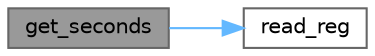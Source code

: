 digraph "get_seconds"
{
 // LATEX_PDF_SIZE
  bgcolor="transparent";
  edge [fontname=Helvetica,fontsize=10,labelfontname=Helvetica,labelfontsize=10];
  node [fontname=Helvetica,fontsize=10,shape=box,height=0.2,width=0.4];
  rankdir="LR";
  Node1 [id="Node000001",label="get_seconds",height=0.2,width=0.4,color="gray40", fillcolor="grey60", style="filled", fontcolor="black",tooltip="Get the seconds in BCD format."];
  Node1 -> Node2 [id="edge1_Node000001_Node000002",color="steelblue1",style="solid",tooltip=" "];
  Node2 [id="Node000002",label="read_reg",height=0.2,width=0.4,color="grey40", fillcolor="white", style="filled",URL="$ds1307_8c.html#a6eabf08e23fb4e463ca64022323f04d2",tooltip="Reads a DS1307 register value."];
}
